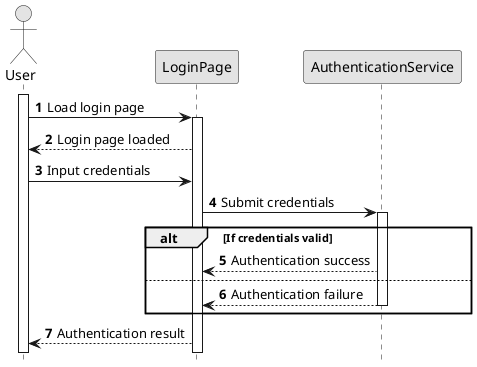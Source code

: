 ' Start the diagram named UserLoginSequence
@startuml UserLoginSequence

' Automatically prefix each step with a number
autonumber

' Don't show actors and particpants at the footer
hide footbox

' Use monochrome colour scheme 
skinparam monochrome true

' Disable box shadows 
skinparam Shadowing false

' Define actors and participants
actor User
participant LoginPage
participant AuthenticationService

' Start User activation box on User lifeline
activate User

' Message from User to LoginPage and LoginPage activation
User -> LoginPage ++: Load login page

' Reply from LoginPage to User
LoginPage --> User: Login page loaded

User -> LoginPage: Input credentials

LoginPage -> AuthenticationService ++: Submit credentials

' Alternative symbol
alt If credentials valid
  ' True reply
  AuthenticationService --> LoginPage: Authentication success
else
  ' False reply and AuthenticationService deactivation
  AuthenticationService --> LoginPage --: Authentication failure
end

LoginPage --> User: Authentication result

' End the diagram
@enduml
